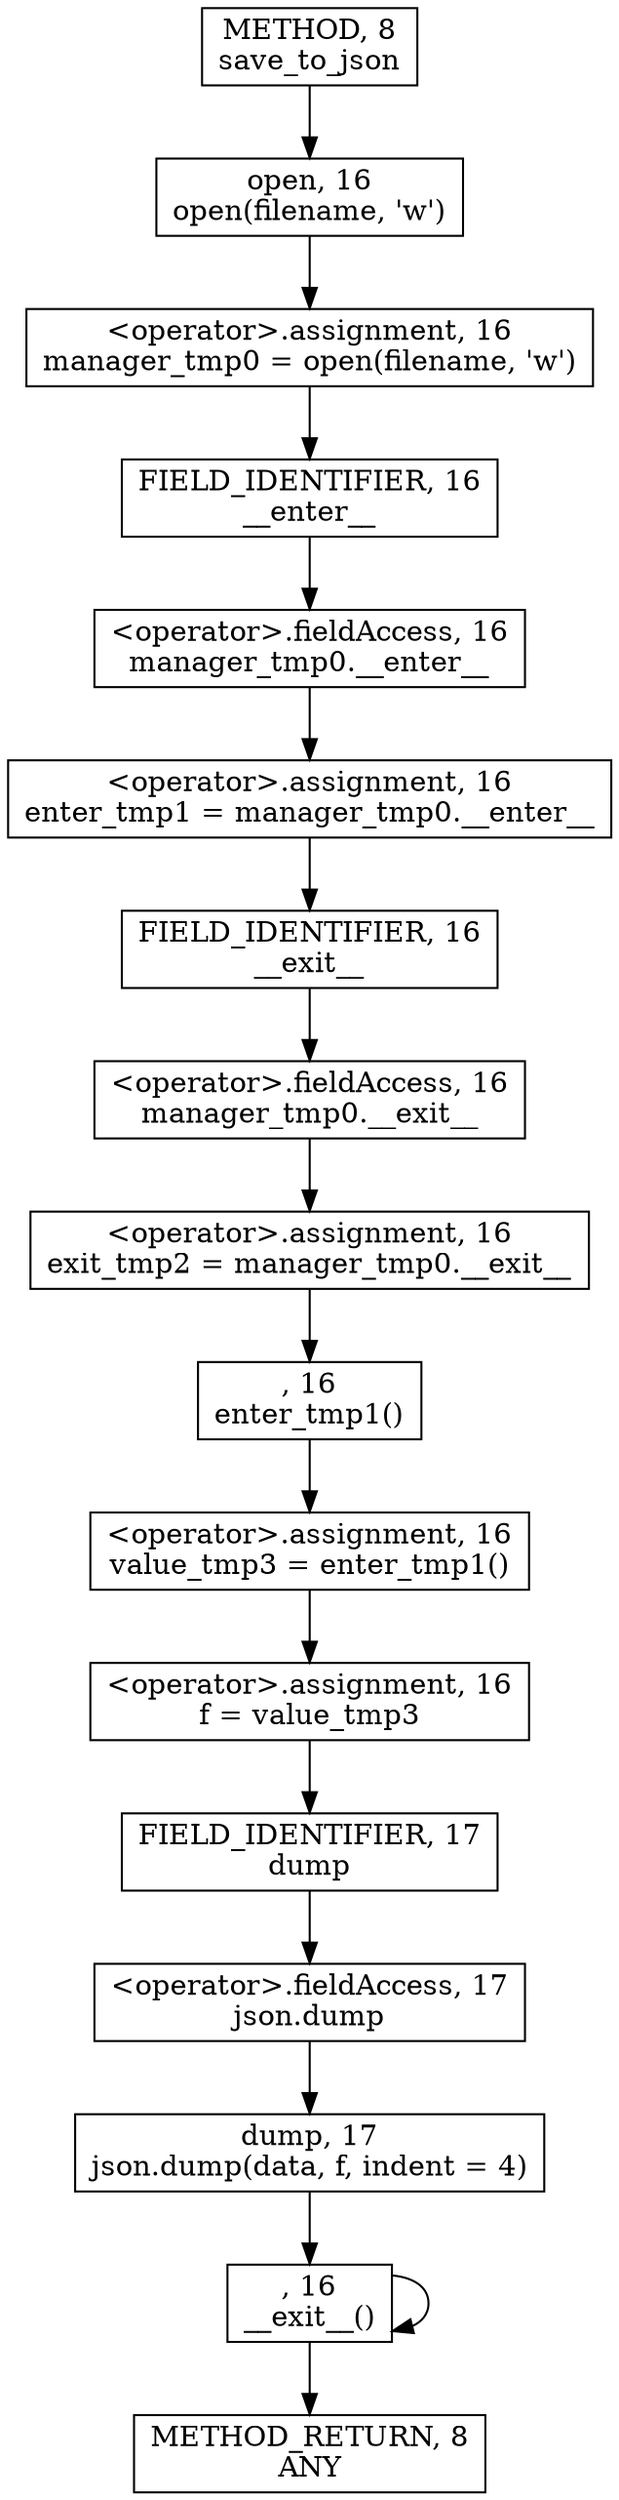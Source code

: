 digraph "save_to_json" {  
node [shape="rect"];  
"30064771276" [label = <&lt;operator&gt;.assignment, 16<BR/>manager_tmp0 = open(filename, 'w')> ]
"30064771278" [label = <&lt;operator&gt;.assignment, 16<BR/>enter_tmp1 = manager_tmp0.__enter__> ]
"30064771280" [label = <&lt;operator&gt;.assignment, 16<BR/>exit_tmp2 = manager_tmp0.__exit__> ]
"30064771282" [label = <&lt;operator&gt;.assignment, 16<BR/>value_tmp3 = enter_tmp1()> ]
"30064771275" [label = <open, 16<BR/>open(filename, 'w')> ]
"30064771277" [label = <&lt;operator&gt;.fieldAccess, 16<BR/>manager_tmp0.__enter__> ]
"30064771279" [label = <&lt;operator&gt;.fieldAccess, 16<BR/>manager_tmp0.__exit__> ]
"30064771281" [label = <, 16<BR/>enter_tmp1()> ]
"55834574867" [label = <FIELD_IDENTIFIER, 16<BR/>__enter__> ]
"55834574868" [label = <FIELD_IDENTIFIER, 16<BR/>__exit__> ]
"30064771283" [label = <&lt;operator&gt;.assignment, 16<BR/>f = value_tmp3> ]
"30064771274" [label = <dump, 17<BR/>json.dump(data, f, indent = 4)> ]
"30064771273" [label = <&lt;operator&gt;.fieldAccess, 17<BR/>json.dump> ]
"30064771284" [label = <, 16<BR/>__exit__()> ]
"55834574866" [label = <FIELD_IDENTIFIER, 17<BR/>dump> ]
"111669149721" [label = <METHOD, 8<BR/>save_to_json> ]
"128849018905" [label = <METHOD_RETURN, 8<BR/>ANY> ]
  "30064771276" -> "55834574867" 
  "30064771278" -> "55834574868" 
  "30064771280" -> "30064771281" 
  "30064771282" -> "30064771283" 
  "30064771275" -> "30064771276" 
  "30064771277" -> "30064771278" 
  "30064771279" -> "30064771280" 
  "30064771281" -> "30064771282" 
  "55834574867" -> "30064771277" 
  "55834574868" -> "30064771279" 
  "30064771283" -> "55834574866" 
  "30064771274" -> "30064771284" 
  "30064771273" -> "30064771274" 
  "30064771284" -> "30064771284" 
  "30064771284" -> "128849018905" 
  "55834574866" -> "30064771273" 
  "111669149721" -> "30064771275" 
}
